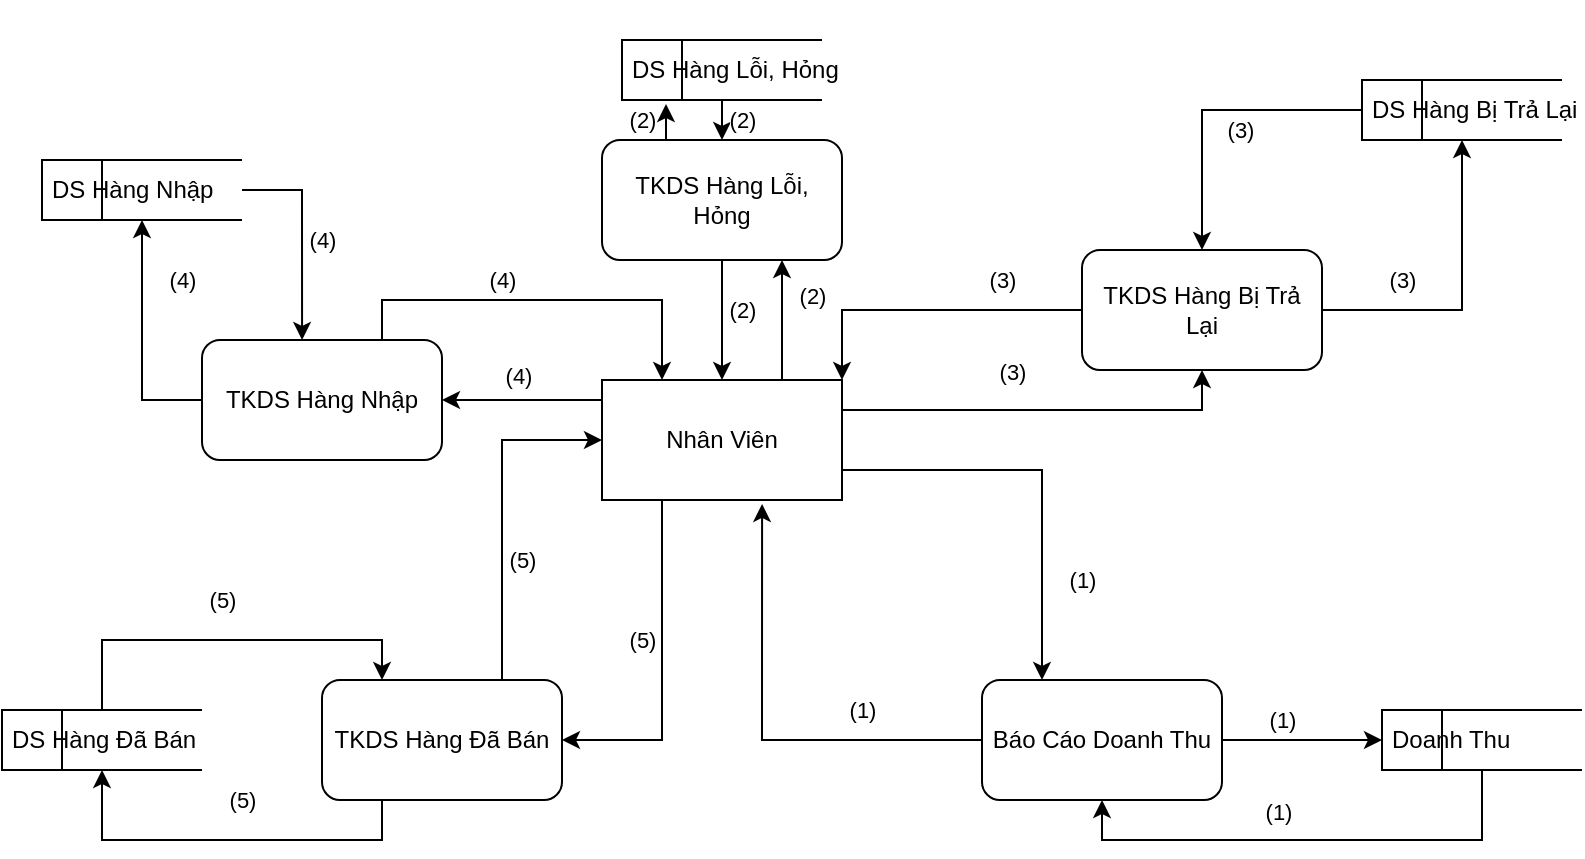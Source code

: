 <mxfile version="17.4.1" type="device"><diagram id="QAOg1plc6ITq8NFvJK1m" name="Page-1"><mxGraphModel dx="1102" dy="450" grid="1" gridSize="10" guides="1" tooltips="1" connect="1" arrows="1" fold="1" page="1" pageScale="1" pageWidth="827" pageHeight="1169" math="0" shadow="0"><root><mxCell id="0"/><mxCell id="1" parent="0"/><mxCell id="Vo-EEnUmwiF-m6r5Nkpe-15" style="edgeStyle=orthogonalEdgeStyle;rounded=0;orthogonalLoop=1;jettySize=auto;html=1;exitX=0.25;exitY=0;exitDx=0;exitDy=0;entryX=0.22;entryY=1.067;entryDx=0;entryDy=0;entryPerimeter=0;" edge="1" parent="1" source="Vo-EEnUmwiF-m6r5Nkpe-1" target="Vo-EEnUmwiF-m6r5Nkpe-9"><mxGeometry relative="1" as="geometry"/></mxCell><mxCell id="Vo-EEnUmwiF-m6r5Nkpe-19" style="edgeStyle=orthogonalEdgeStyle;rounded=0;orthogonalLoop=1;jettySize=auto;html=1;exitX=0.5;exitY=1;exitDx=0;exitDy=0;" edge="1" parent="1" source="Vo-EEnUmwiF-m6r5Nkpe-1" target="Vo-EEnUmwiF-m6r5Nkpe-6"><mxGeometry relative="1" as="geometry"/></mxCell><mxCell id="Vo-EEnUmwiF-m6r5Nkpe-1" value="&lt;font style=&quot;vertical-align: inherit&quot;&gt;&lt;font style=&quot;vertical-align: inherit&quot;&gt;TKDS Hàng Lỗi, Hỏng&lt;/font&gt;&lt;/font&gt;" style="rounded=1;whiteSpace=wrap;html=1;" vertex="1" parent="1"><mxGeometry x="320" y="70" width="120" height="60" as="geometry"/></mxCell><mxCell id="Vo-EEnUmwiF-m6r5Nkpe-20" style="edgeStyle=orthogonalEdgeStyle;rounded=0;orthogonalLoop=1;jettySize=auto;html=1;exitX=0.75;exitY=0;exitDx=0;exitDy=0;entryX=0.25;entryY=0;entryDx=0;entryDy=0;" edge="1" parent="1" source="Vo-EEnUmwiF-m6r5Nkpe-2" target="Vo-EEnUmwiF-m6r5Nkpe-6"><mxGeometry relative="1" as="geometry"/></mxCell><mxCell id="Vo-EEnUmwiF-m6r5Nkpe-51" value="&lt;font style=&quot;vertical-align: inherit&quot;&gt;&lt;font style=&quot;vertical-align: inherit&quot;&gt;(4)&lt;/font&gt;&lt;/font&gt;" style="edgeLabel;html=1;align=center;verticalAlign=middle;resizable=0;points=[];" vertex="1" connectable="0" parent="Vo-EEnUmwiF-m6r5Nkpe-20"><mxGeometry x="-0.54" y="-1" relative="1" as="geometry"><mxPoint x="-126" y="-11" as="offset"/></mxGeometry></mxCell><mxCell id="Vo-EEnUmwiF-m6r5Nkpe-24" style="edgeStyle=orthogonalEdgeStyle;rounded=0;orthogonalLoop=1;jettySize=auto;html=1;exitX=0;exitY=0.5;exitDx=0;exitDy=0;entryX=0.5;entryY=1;entryDx=0;entryDy=0;" edge="1" parent="1" source="Vo-EEnUmwiF-m6r5Nkpe-2" target="Vo-EEnUmwiF-m6r5Nkpe-8"><mxGeometry relative="1" as="geometry"/></mxCell><mxCell id="Vo-EEnUmwiF-m6r5Nkpe-2" value="&lt;font style=&quot;vertical-align: inherit&quot;&gt;&lt;font style=&quot;vertical-align: inherit&quot;&gt;TKDS Hàng Nhập&lt;/font&gt;&lt;/font&gt;" style="rounded=1;whiteSpace=wrap;html=1;" vertex="1" parent="1"><mxGeometry x="120" y="170" width="120" height="60" as="geometry"/></mxCell><mxCell id="Vo-EEnUmwiF-m6r5Nkpe-32" style="edgeStyle=orthogonalEdgeStyle;rounded=0;orthogonalLoop=1;jettySize=auto;html=1;exitX=0;exitY=0.5;exitDx=0;exitDy=0;entryX=1;entryY=0;entryDx=0;entryDy=0;" edge="1" parent="1" source="Vo-EEnUmwiF-m6r5Nkpe-3" target="Vo-EEnUmwiF-m6r5Nkpe-6"><mxGeometry relative="1" as="geometry"/></mxCell><mxCell id="Vo-EEnUmwiF-m6r5Nkpe-34" style="edgeStyle=orthogonalEdgeStyle;rounded=0;orthogonalLoop=1;jettySize=auto;html=1;exitX=1;exitY=0.5;exitDx=0;exitDy=0;entryX=0.5;entryY=1;entryDx=0;entryDy=0;" edge="1" parent="1" source="Vo-EEnUmwiF-m6r5Nkpe-3" target="Vo-EEnUmwiF-m6r5Nkpe-7"><mxGeometry relative="1" as="geometry"/></mxCell><mxCell id="Vo-EEnUmwiF-m6r5Nkpe-3" value="&lt;font style=&quot;vertical-align: inherit&quot;&gt;&lt;font style=&quot;vertical-align: inherit&quot;&gt;TKDS Hàng Bị Trả Lại&lt;/font&gt;&lt;/font&gt;" style="rounded=1;whiteSpace=wrap;html=1;" vertex="1" parent="1"><mxGeometry x="560" y="125" width="120" height="60" as="geometry"/></mxCell><mxCell id="Vo-EEnUmwiF-m6r5Nkpe-29" style="edgeStyle=orthogonalEdgeStyle;rounded=0;orthogonalLoop=1;jettySize=auto;html=1;exitX=0;exitY=0.5;exitDx=0;exitDy=0;entryX=0.667;entryY=1.033;entryDx=0;entryDy=0;entryPerimeter=0;" edge="1" parent="1" source="Vo-EEnUmwiF-m6r5Nkpe-4" target="Vo-EEnUmwiF-m6r5Nkpe-6"><mxGeometry relative="1" as="geometry"/></mxCell><mxCell id="Vo-EEnUmwiF-m6r5Nkpe-39" value="&lt;font style=&quot;vertical-align: inherit&quot;&gt;&lt;font style=&quot;vertical-align: inherit&quot;&gt;(1)&lt;/font&gt;&lt;/font&gt;" style="edgeLabel;html=1;align=center;verticalAlign=middle;resizable=0;points=[];" vertex="1" connectable="0" parent="Vo-EEnUmwiF-m6r5Nkpe-29"><mxGeometry x="-0.386" relative="1" as="geometry"><mxPoint x="10" y="-15" as="offset"/></mxGeometry></mxCell><mxCell id="Vo-EEnUmwiF-m6r5Nkpe-35" style="edgeStyle=orthogonalEdgeStyle;rounded=0;orthogonalLoop=1;jettySize=auto;html=1;exitX=1;exitY=0.5;exitDx=0;exitDy=0;entryX=0;entryY=0.5;entryDx=0;entryDy=0;" edge="1" parent="1" source="Vo-EEnUmwiF-m6r5Nkpe-4" target="Vo-EEnUmwiF-m6r5Nkpe-10"><mxGeometry relative="1" as="geometry"/></mxCell><mxCell id="Vo-EEnUmwiF-m6r5Nkpe-4" value="&lt;font style=&quot;vertical-align: inherit&quot;&gt;&lt;font style=&quot;vertical-align: inherit&quot;&gt;Báo Cáo Doanh Thu&lt;/font&gt;&lt;/font&gt;" style="rounded=1;whiteSpace=wrap;html=1;" vertex="1" parent="1"><mxGeometry x="510" y="340" width="120" height="60" as="geometry"/></mxCell><mxCell id="Vo-EEnUmwiF-m6r5Nkpe-27" style="edgeStyle=orthogonalEdgeStyle;rounded=0;orthogonalLoop=1;jettySize=auto;html=1;exitX=0.75;exitY=0;exitDx=0;exitDy=0;entryX=0;entryY=0.5;entryDx=0;entryDy=0;" edge="1" parent="1" source="Vo-EEnUmwiF-m6r5Nkpe-5" target="Vo-EEnUmwiF-m6r5Nkpe-6"><mxGeometry relative="1" as="geometry"/></mxCell><mxCell id="Vo-EEnUmwiF-m6r5Nkpe-38" style="edgeStyle=orthogonalEdgeStyle;rounded=0;orthogonalLoop=1;jettySize=auto;html=1;exitX=0.25;exitY=1;exitDx=0;exitDy=0;entryX=0.5;entryY=1;entryDx=0;entryDy=0;" edge="1" parent="1" source="Vo-EEnUmwiF-m6r5Nkpe-5" target="Vo-EEnUmwiF-m6r5Nkpe-11"><mxGeometry relative="1" as="geometry"/></mxCell><mxCell id="Vo-EEnUmwiF-m6r5Nkpe-5" value="&lt;font style=&quot;vertical-align: inherit&quot;&gt;&lt;font style=&quot;vertical-align: inherit&quot;&gt;TKDS Hàng Đã Bán&lt;/font&gt;&lt;/font&gt;" style="rounded=1;whiteSpace=wrap;html=1;" vertex="1" parent="1"><mxGeometry x="180" y="340" width="120" height="60" as="geometry"/></mxCell><mxCell id="Vo-EEnUmwiF-m6r5Nkpe-17" style="edgeStyle=orthogonalEdgeStyle;rounded=0;orthogonalLoop=1;jettySize=auto;html=1;exitX=0.75;exitY=0;exitDx=0;exitDy=0;entryX=0.75;entryY=1;entryDx=0;entryDy=0;" edge="1" parent="1" source="Vo-EEnUmwiF-m6r5Nkpe-6" target="Vo-EEnUmwiF-m6r5Nkpe-1"><mxGeometry relative="1" as="geometry"><Array as="points"><mxPoint x="410" y="190"/></Array></mxGeometry></mxCell><mxCell id="Vo-EEnUmwiF-m6r5Nkpe-21" style="edgeStyle=orthogonalEdgeStyle;rounded=0;orthogonalLoop=1;jettySize=auto;html=1;exitX=0;exitY=0.25;exitDx=0;exitDy=0;entryX=1;entryY=0.5;entryDx=0;entryDy=0;" edge="1" parent="1" source="Vo-EEnUmwiF-m6r5Nkpe-6" target="Vo-EEnUmwiF-m6r5Nkpe-2"><mxGeometry relative="1" as="geometry"><Array as="points"><mxPoint x="320" y="200"/></Array></mxGeometry></mxCell><mxCell id="Vo-EEnUmwiF-m6r5Nkpe-25" style="edgeStyle=orthogonalEdgeStyle;rounded=0;orthogonalLoop=1;jettySize=auto;html=1;exitX=0.25;exitY=1;exitDx=0;exitDy=0;entryX=1;entryY=0.5;entryDx=0;entryDy=0;" edge="1" parent="1" source="Vo-EEnUmwiF-m6r5Nkpe-6" target="Vo-EEnUmwiF-m6r5Nkpe-5"><mxGeometry relative="1" as="geometry"/></mxCell><mxCell id="Vo-EEnUmwiF-m6r5Nkpe-28" style="edgeStyle=orthogonalEdgeStyle;rounded=0;orthogonalLoop=1;jettySize=auto;html=1;exitX=1;exitY=0.75;exitDx=0;exitDy=0;entryX=0.25;entryY=0;entryDx=0;entryDy=0;" edge="1" parent="1" source="Vo-EEnUmwiF-m6r5Nkpe-6" target="Vo-EEnUmwiF-m6r5Nkpe-4"><mxGeometry relative="1" as="geometry"/></mxCell><mxCell id="Vo-EEnUmwiF-m6r5Nkpe-30" style="edgeStyle=orthogonalEdgeStyle;rounded=0;orthogonalLoop=1;jettySize=auto;html=1;exitX=1;exitY=0.25;exitDx=0;exitDy=0;entryX=0.5;entryY=1;entryDx=0;entryDy=0;" edge="1" parent="1" source="Vo-EEnUmwiF-m6r5Nkpe-6" target="Vo-EEnUmwiF-m6r5Nkpe-3"><mxGeometry relative="1" as="geometry"/></mxCell><mxCell id="Vo-EEnUmwiF-m6r5Nkpe-6" value="&lt;font style=&quot;vertical-align: inherit&quot;&gt;&lt;font style=&quot;vertical-align: inherit&quot;&gt;Nhân Viên&lt;/font&gt;&lt;/font&gt;" style="rounded=0;whiteSpace=wrap;html=1;" vertex="1" parent="1"><mxGeometry x="320" y="190" width="120" height="60" as="geometry"/></mxCell><mxCell id="Vo-EEnUmwiF-m6r5Nkpe-33" style="edgeStyle=orthogonalEdgeStyle;rounded=0;orthogonalLoop=1;jettySize=auto;html=1;exitX=0;exitY=0.5;exitDx=0;exitDy=0;entryX=0.5;entryY=0;entryDx=0;entryDy=0;" edge="1" parent="1" source="Vo-EEnUmwiF-m6r5Nkpe-7" target="Vo-EEnUmwiF-m6r5Nkpe-3"><mxGeometry relative="1" as="geometry"/></mxCell><mxCell id="Vo-EEnUmwiF-m6r5Nkpe-43" value="&lt;font style=&quot;vertical-align: inherit&quot;&gt;&lt;font style=&quot;vertical-align: inherit&quot;&gt;(2)&lt;/font&gt;&lt;/font&gt;" style="edgeLabel;html=1;align=center;verticalAlign=middle;resizable=0;points=[];" vertex="1" connectable="0" parent="Vo-EEnUmwiF-m6r5Nkpe-33"><mxGeometry x="0.267" relative="1" as="geometry"><mxPoint x="-280" y="-10" as="offset"/></mxGeometry></mxCell><mxCell id="Vo-EEnUmwiF-m6r5Nkpe-47" value="&lt;font style=&quot;vertical-align: inherit&quot;&gt;&lt;font style=&quot;vertical-align: inherit&quot;&gt;(3)&lt;/font&gt;&lt;/font&gt;" style="edgeLabel;html=1;align=center;verticalAlign=middle;resizable=0;points=[];" vertex="1" connectable="0" parent="Vo-EEnUmwiF-m6r5Nkpe-33"><mxGeometry x="-0.053" relative="1" as="geometry"><mxPoint x="91" y="85" as="offset"/></mxGeometry></mxCell><mxCell id="Vo-EEnUmwiF-m6r5Nkpe-7" value="&lt;font style=&quot;vertical-align: inherit&quot;&gt;&lt;font style=&quot;vertical-align: inherit&quot;&gt;DS Hàng Bị Trả Lại&lt;/font&gt;&lt;/font&gt;" style="html=1;dashed=0;whitespace=wrap;shape=mxgraph.dfd.dataStoreID;align=left;spacingLeft=3;points=[[0,0],[0.5,0],[1,0],[0,0.5],[1,0.5],[0,1],[0.5,1],[1,1]];" vertex="1" parent="1"><mxGeometry x="700" y="40" width="100" height="30" as="geometry"/></mxCell><mxCell id="Vo-EEnUmwiF-m6r5Nkpe-23" style="edgeStyle=orthogonalEdgeStyle;rounded=0;orthogonalLoop=1;jettySize=auto;html=1;exitX=1;exitY=0.5;exitDx=0;exitDy=0;entryX=0.417;entryY=0;entryDx=0;entryDy=0;entryPerimeter=0;" edge="1" parent="1" source="Vo-EEnUmwiF-m6r5Nkpe-8" target="Vo-EEnUmwiF-m6r5Nkpe-2"><mxGeometry relative="1" as="geometry"/></mxCell><mxCell id="Vo-EEnUmwiF-m6r5Nkpe-8" value="&lt;font style=&quot;vertical-align: inherit&quot;&gt;&lt;font style=&quot;vertical-align: inherit&quot;&gt;DS Hàng Nhập&lt;/font&gt;&lt;/font&gt;" style="html=1;dashed=0;whitespace=wrap;shape=mxgraph.dfd.dataStoreID;align=left;spacingLeft=3;points=[[0,0],[0.5,0],[1,0],[0,0.5],[1,0.5],[0,1],[0.5,1],[1,1]];" vertex="1" parent="1"><mxGeometry x="40" y="80" width="100" height="30" as="geometry"/></mxCell><mxCell id="Vo-EEnUmwiF-m6r5Nkpe-13" style="edgeStyle=orthogonalEdgeStyle;rounded=0;orthogonalLoop=1;jettySize=auto;html=1;exitX=0.5;exitY=1;exitDx=0;exitDy=0;entryX=0.5;entryY=0;entryDx=0;entryDy=0;" edge="1" parent="1" source="Vo-EEnUmwiF-m6r5Nkpe-9" target="Vo-EEnUmwiF-m6r5Nkpe-1"><mxGeometry relative="1" as="geometry"/></mxCell><mxCell id="Vo-EEnUmwiF-m6r5Nkpe-9" value="&lt;font style=&quot;vertical-align: inherit&quot;&gt;&lt;font style=&quot;vertical-align: inherit&quot;&gt;DS Hàng Lỗi, Hỏng&lt;/font&gt;&lt;/font&gt;" style="html=1;dashed=0;whitespace=wrap;shape=mxgraph.dfd.dataStoreID;align=left;spacingLeft=3;points=[[0,0],[0.5,0],[1,0],[0,0.5],[1,0.5],[0,1],[0.5,1],[1,1]];" vertex="1" parent="1"><mxGeometry x="330" y="20" width="100" height="30" as="geometry"/></mxCell><mxCell id="Vo-EEnUmwiF-m6r5Nkpe-36" style="edgeStyle=orthogonalEdgeStyle;rounded=0;orthogonalLoop=1;jettySize=auto;html=1;exitX=0.5;exitY=1;exitDx=0;exitDy=0;entryX=0.5;entryY=1;entryDx=0;entryDy=0;" edge="1" parent="1" source="Vo-EEnUmwiF-m6r5Nkpe-10" target="Vo-EEnUmwiF-m6r5Nkpe-4"><mxGeometry relative="1" as="geometry"/></mxCell><mxCell id="Vo-EEnUmwiF-m6r5Nkpe-10" value="&lt;font style=&quot;vertical-align: inherit&quot;&gt;&lt;font style=&quot;vertical-align: inherit&quot;&gt;Doanh Thu&lt;/font&gt;&lt;/font&gt;" style="html=1;dashed=0;whitespace=wrap;shape=mxgraph.dfd.dataStoreID;align=left;spacingLeft=3;points=[[0,0],[0.5,0],[1,0],[0,0.5],[1,0.5],[0,1],[0.5,1],[1,1]];" vertex="1" parent="1"><mxGeometry x="710" y="355" width="100" height="30" as="geometry"/></mxCell><mxCell id="Vo-EEnUmwiF-m6r5Nkpe-37" style="edgeStyle=orthogonalEdgeStyle;rounded=0;orthogonalLoop=1;jettySize=auto;html=1;exitX=0.5;exitY=0;exitDx=0;exitDy=0;entryX=0.25;entryY=0;entryDx=0;entryDy=0;" edge="1" parent="1" source="Vo-EEnUmwiF-m6r5Nkpe-11" target="Vo-EEnUmwiF-m6r5Nkpe-5"><mxGeometry relative="1" as="geometry"/></mxCell><mxCell id="Vo-EEnUmwiF-m6r5Nkpe-55" value="&lt;font style=&quot;vertical-align: inherit&quot;&gt;&lt;font style=&quot;vertical-align: inherit&quot;&gt;(5)&lt;/font&gt;&lt;/font&gt;" style="edgeLabel;html=1;align=center;verticalAlign=middle;resizable=0;points=[];" vertex="1" connectable="0" parent="Vo-EEnUmwiF-m6r5Nkpe-37"><mxGeometry x="0.426" y="2" relative="1" as="geometry"><mxPoint x="166" y="2" as="offset"/></mxGeometry></mxCell><mxCell id="Vo-EEnUmwiF-m6r5Nkpe-11" value="&lt;font style=&quot;vertical-align: inherit&quot;&gt;&lt;font style=&quot;vertical-align: inherit&quot;&gt;DS Hàng Đã Bán&lt;/font&gt;&lt;/font&gt;" style="html=1;dashed=0;whitespace=wrap;shape=mxgraph.dfd.dataStoreID;align=left;spacingLeft=3;points=[[0,0],[0.5,0],[1,0],[0,0.5],[1,0.5],[0,1],[0.5,1],[1,1]];" vertex="1" parent="1"><mxGeometry x="20" y="355" width="100" height="30" as="geometry"/></mxCell><mxCell id="Vo-EEnUmwiF-m6r5Nkpe-40" value="&lt;font style=&quot;vertical-align: inherit&quot;&gt;&lt;font style=&quot;vertical-align: inherit&quot;&gt;(1)&lt;/font&gt;&lt;/font&gt;" style="edgeLabel;html=1;align=center;verticalAlign=middle;resizable=0;points=[];" vertex="1" connectable="0" parent="1"><mxGeometry x="560" y="290" as="geometry"/></mxCell><mxCell id="Vo-EEnUmwiF-m6r5Nkpe-41" value="&lt;font style=&quot;vertical-align: inherit&quot;&gt;&lt;font style=&quot;vertical-align: inherit&quot;&gt;(1)&lt;/font&gt;&lt;/font&gt;" style="edgeLabel;html=1;align=center;verticalAlign=middle;resizable=0;points=[];" vertex="1" connectable="0" parent="1"><mxGeometry x="660" y="360" as="geometry"/></mxCell><mxCell id="Vo-EEnUmwiF-m6r5Nkpe-42" value="&lt;font style=&quot;vertical-align: inherit&quot;&gt;&lt;font style=&quot;vertical-align: inherit&quot;&gt;(1)&lt;/font&gt;&lt;/font&gt;" style="edgeLabel;html=1;align=center;verticalAlign=middle;resizable=0;points=[];" vertex="1" connectable="0" parent="1"><mxGeometry x="470" y="400" as="geometry"><mxPoint x="188" y="6" as="offset"/></mxGeometry></mxCell><mxCell id="Vo-EEnUmwiF-m6r5Nkpe-44" value="&lt;font style=&quot;vertical-align: inherit&quot;&gt;&lt;font style=&quot;vertical-align: inherit&quot;&gt;(2)&lt;/font&gt;&lt;/font&gt;" style="edgeLabel;html=1;align=center;verticalAlign=middle;resizable=0;points=[];" vertex="1" connectable="0" parent="1"><mxGeometry x="390" y="60" as="geometry"/></mxCell><mxCell id="Vo-EEnUmwiF-m6r5Nkpe-45" value="&lt;font style=&quot;vertical-align: inherit&quot;&gt;&lt;font style=&quot;vertical-align: inherit&quot;&gt;(2)&lt;/font&gt;&lt;/font&gt;" style="edgeLabel;html=1;align=center;verticalAlign=middle;resizable=0;points=[];" vertex="1" connectable="0" parent="1"><mxGeometry x="390" y="155" as="geometry"/></mxCell><mxCell id="Vo-EEnUmwiF-m6r5Nkpe-46" value="&lt;font style=&quot;vertical-align: inherit&quot;&gt;&lt;font style=&quot;vertical-align: inherit&quot;&gt;(2)&lt;/font&gt;&lt;/font&gt;" style="edgeLabel;html=1;align=center;verticalAlign=middle;resizable=0;points=[];" vertex="1" connectable="0" parent="1"><mxGeometry x="690" as="geometry"><mxPoint x="-265" y="148" as="offset"/></mxGeometry></mxCell><mxCell id="Vo-EEnUmwiF-m6r5Nkpe-48" value="&lt;font style=&quot;vertical-align: inherit&quot;&gt;&lt;font style=&quot;vertical-align: inherit&quot;&gt;(3)&lt;/font&gt;&lt;/font&gt;" style="edgeLabel;html=1;align=center;verticalAlign=middle;resizable=0;points=[];" vertex="1" connectable="0" parent="1"><mxGeometry x="639" y="65" as="geometry"/></mxCell><mxCell id="Vo-EEnUmwiF-m6r5Nkpe-49" value="&lt;font style=&quot;vertical-align: inherit&quot;&gt;&lt;font style=&quot;vertical-align: inherit&quot;&gt;(3)&lt;/font&gt;&lt;/font&gt;" style="edgeLabel;html=1;align=center;verticalAlign=middle;resizable=0;points=[];" vertex="1" connectable="0" parent="1"><mxGeometry x="520" y="140" as="geometry"/></mxCell><mxCell id="Vo-EEnUmwiF-m6r5Nkpe-50" value="&lt;font style=&quot;vertical-align: inherit&quot;&gt;&lt;font style=&quot;vertical-align: inherit&quot;&gt;(3)&lt;/font&gt;&lt;/font&gt;" style="edgeLabel;html=1;align=center;verticalAlign=middle;resizable=0;points=[];" vertex="1" connectable="0" parent="1"><mxGeometry x="659" y="85" as="geometry"><mxPoint x="-134" y="101" as="offset"/></mxGeometry></mxCell><mxCell id="Vo-EEnUmwiF-m6r5Nkpe-52" value="&lt;font style=&quot;vertical-align: inherit&quot;&gt;&lt;font style=&quot;vertical-align: inherit&quot;&gt;(4)&lt;/font&gt;&lt;/font&gt;" style="edgeLabel;html=1;align=center;verticalAlign=middle;resizable=0;points=[];" vertex="1" connectable="0" parent="1"><mxGeometry x="180" y="120" as="geometry"/></mxCell><mxCell id="Vo-EEnUmwiF-m6r5Nkpe-53" value="&lt;font style=&quot;vertical-align: inherit&quot;&gt;&lt;font style=&quot;vertical-align: inherit&quot;&gt;(4)&lt;/font&gt;&lt;/font&gt;" style="edgeLabel;html=1;align=center;verticalAlign=middle;resizable=0;points=[];" vertex="1" connectable="0" parent="1"><mxGeometry x="270" y="140" as="geometry"/></mxCell><mxCell id="Vo-EEnUmwiF-m6r5Nkpe-54" value="&lt;font style=&quot;vertical-align: inherit&quot;&gt;&lt;font style=&quot;vertical-align: inherit&quot;&gt;(4)&lt;/font&gt;&lt;/font&gt;" style="edgeLabel;html=1;align=center;verticalAlign=middle;resizable=0;points=[];" vertex="1" connectable="0" parent="1"><mxGeometry x="210" y="80" as="geometry"><mxPoint x="68" y="108" as="offset"/></mxGeometry></mxCell><mxCell id="Vo-EEnUmwiF-m6r5Nkpe-56" value="&lt;font style=&quot;vertical-align: inherit&quot;&gt;&lt;font style=&quot;vertical-align: inherit&quot;&gt;(5)&lt;/font&gt;&lt;/font&gt;" style="edgeLabel;html=1;align=center;verticalAlign=middle;resizable=0;points=[];" vertex="1" connectable="0" parent="1"><mxGeometry x="280" y="280" as="geometry"/></mxCell><mxCell id="Vo-EEnUmwiF-m6r5Nkpe-57" value="&lt;font style=&quot;vertical-align: inherit&quot;&gt;&lt;font style=&quot;vertical-align: inherit&quot;&gt;(5)&lt;/font&gt;&lt;/font&gt;" style="edgeLabel;html=1;align=center;verticalAlign=middle;resizable=0;points=[];" vertex="1" connectable="0" parent="1"><mxGeometry x="140" y="400" as="geometry"/></mxCell><mxCell id="Vo-EEnUmwiF-m6r5Nkpe-58" value="&lt;font style=&quot;vertical-align: inherit&quot;&gt;&lt;font style=&quot;vertical-align: inherit&quot;&gt;(5)&lt;/font&gt;&lt;/font&gt;" style="edgeLabel;html=1;align=center;verticalAlign=middle;resizable=0;points=[];" vertex="1" connectable="0" parent="1"><mxGeometry x="130" y="300" as="geometry"/></mxCell></root></mxGraphModel></diagram></mxfile>